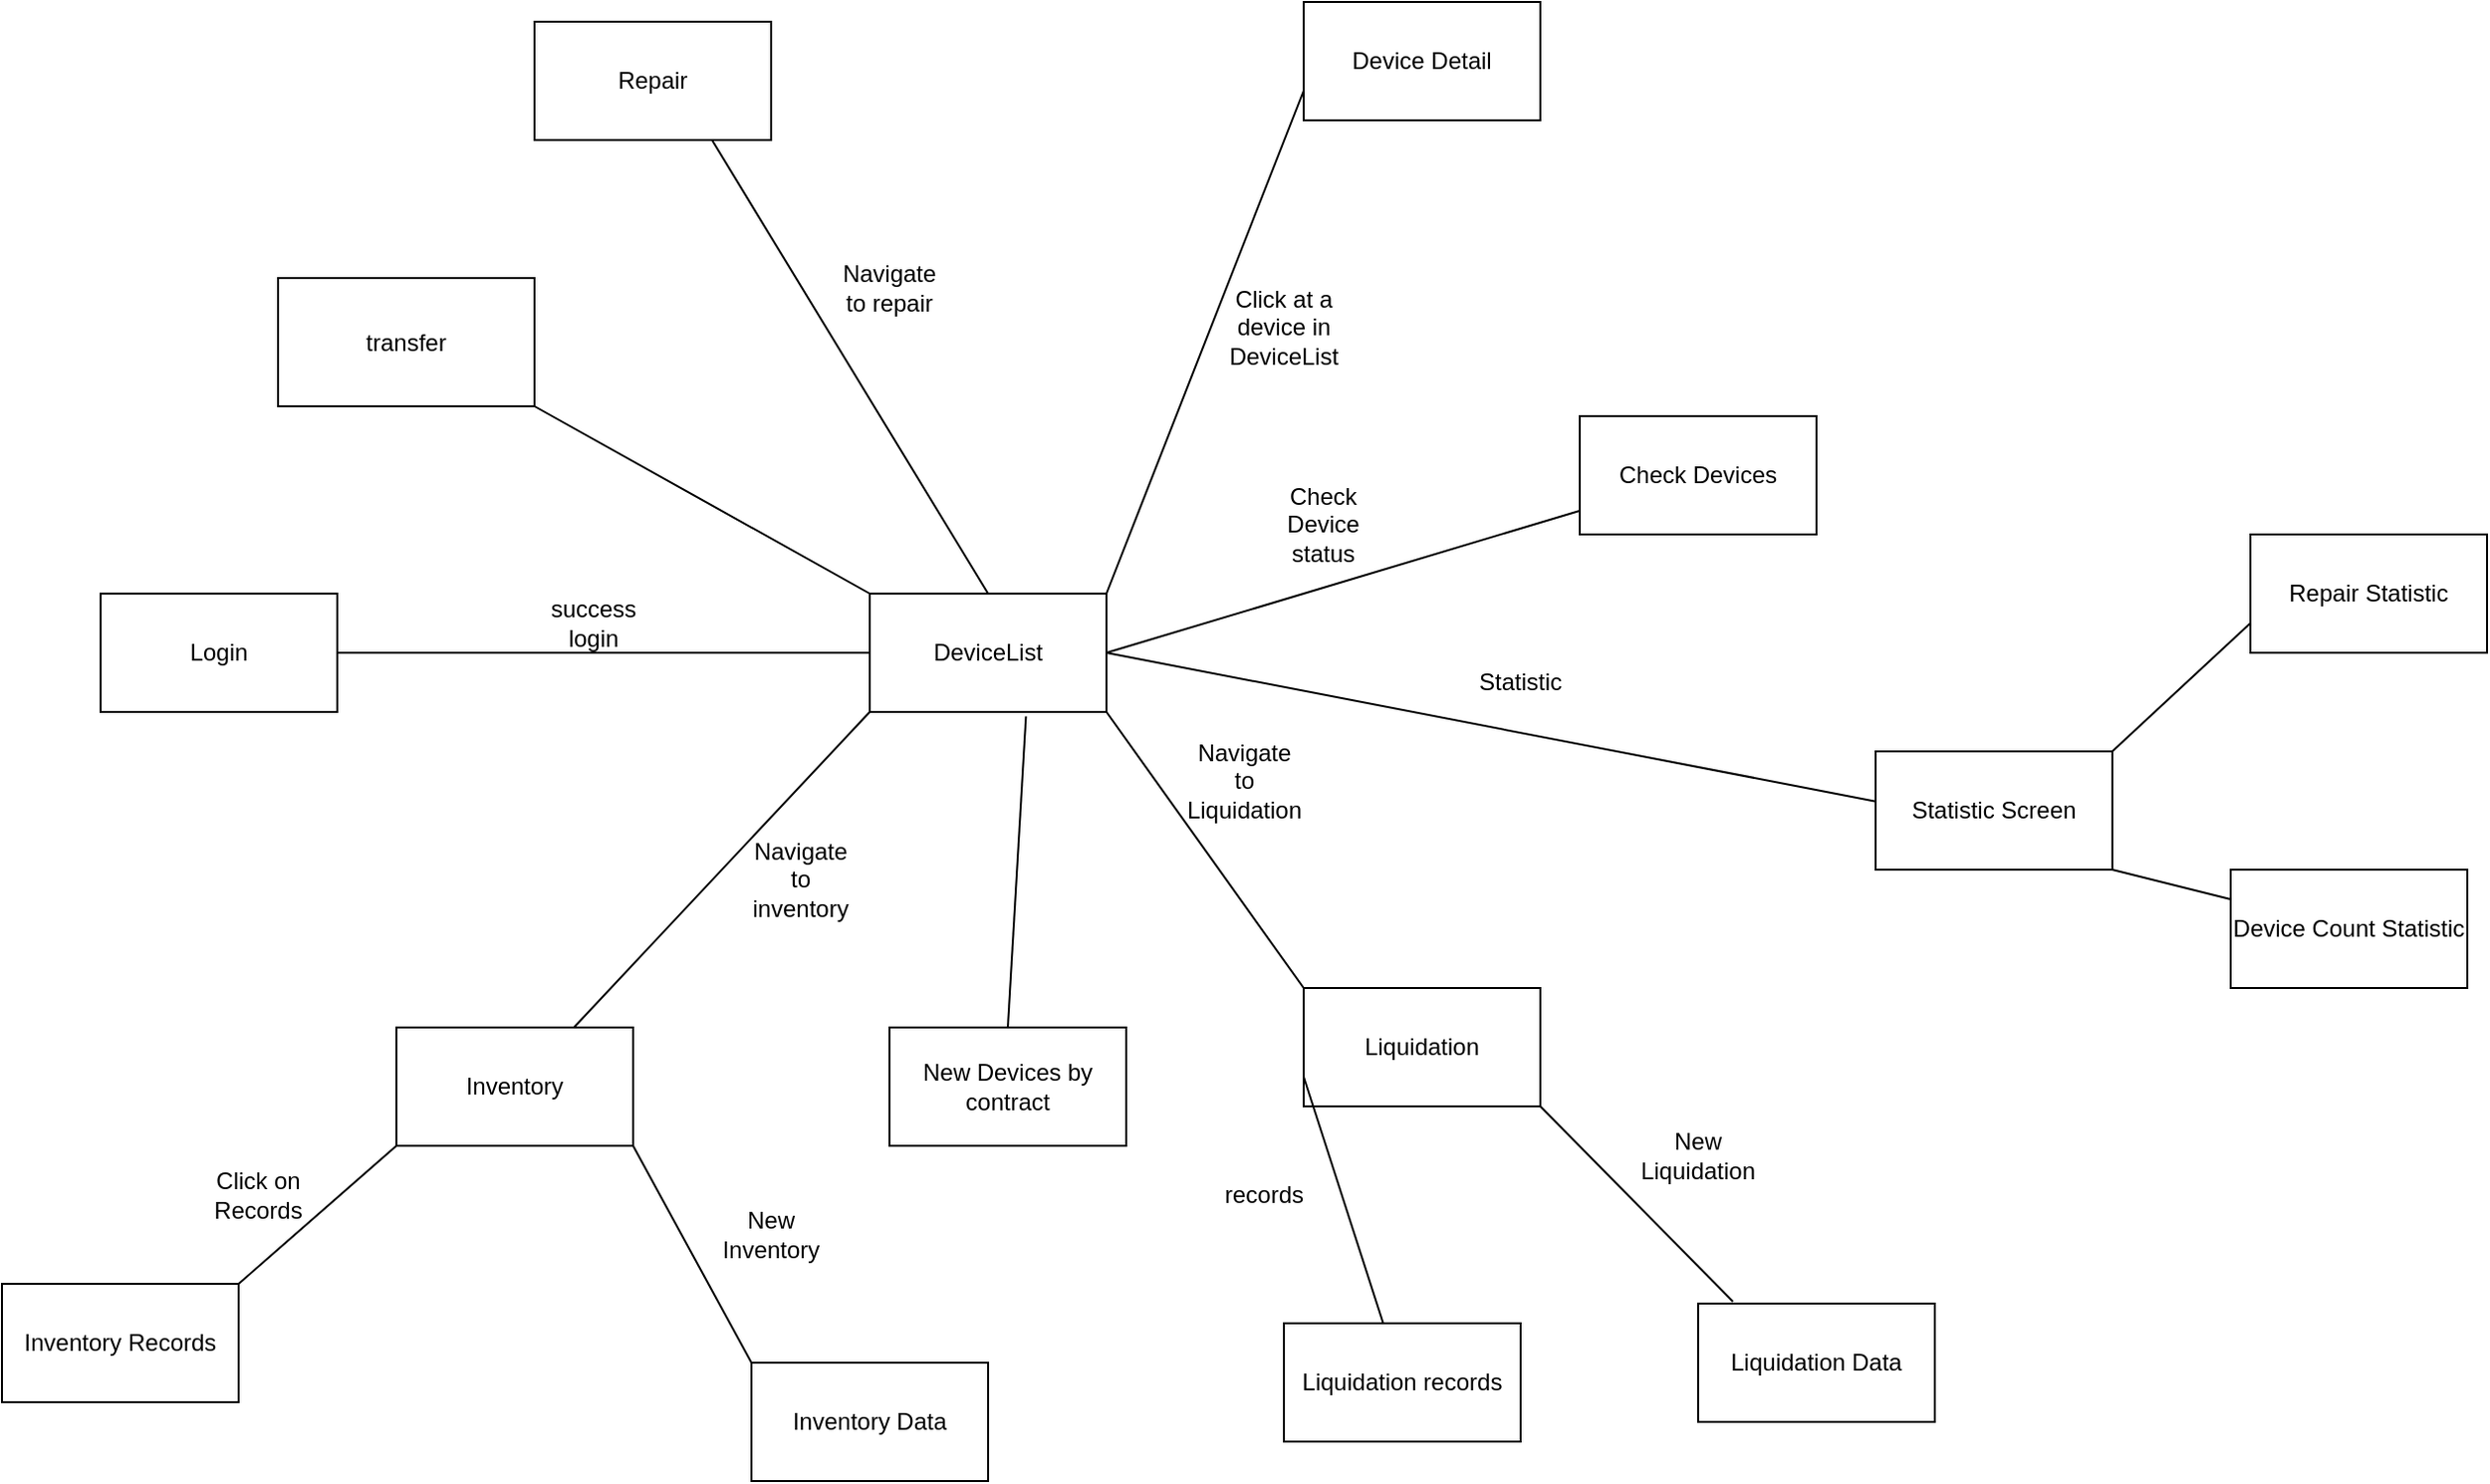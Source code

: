 <mxfile version="16.1.0" type="device"><diagram id="q_wka6amfM5qjxn90dOD" name="ScreenFlowDiagram"><mxGraphModel dx="1278" dy="1671" grid="1" gridSize="10" guides="1" tooltips="1" connect="1" arrows="1" fold="1" page="1" pageScale="1" pageWidth="850" pageHeight="1100" math="0" shadow="0"><root><mxCell id="0"/><mxCell id="1" parent="0"/><mxCell id="VtlkhCeMAb8sgrQyKUb2-1" value="Login" style="rounded=0;whiteSpace=wrap;html=1;" parent="1" vertex="1"><mxGeometry x="100" y="120" width="120" height="60" as="geometry"/></mxCell><mxCell id="VtlkhCeMAb8sgrQyKUb2-2" value="DeviceList" style="rounded=0;whiteSpace=wrap;html=1;" parent="1" vertex="1"><mxGeometry x="490" y="120" width="120" height="60" as="geometry"/></mxCell><mxCell id="VtlkhCeMAb8sgrQyKUb2-3" value="" style="endArrow=none;html=1;rounded=0;exitX=1;exitY=0.5;exitDx=0;exitDy=0;entryX=0;entryY=0.5;entryDx=0;entryDy=0;" parent="1" source="VtlkhCeMAb8sgrQyKUb2-1" target="VtlkhCeMAb8sgrQyKUb2-2" edge="1"><mxGeometry width="50" height="50" relative="1" as="geometry"><mxPoint x="400" y="320" as="sourcePoint"/><mxPoint x="450" y="270" as="targetPoint"/></mxGeometry></mxCell><mxCell id="VtlkhCeMAb8sgrQyKUb2-4" value="success login" style="text;html=1;strokeColor=none;fillColor=none;align=center;verticalAlign=middle;whiteSpace=wrap;rounded=0;" parent="1" vertex="1"><mxGeometry x="320" y="120" width="60" height="30" as="geometry"/></mxCell><mxCell id="VtlkhCeMAb8sgrQyKUb2-5" value="Device Detail" style="rounded=0;whiteSpace=wrap;html=1;" parent="1" vertex="1"><mxGeometry x="710" y="-180" width="120" height="60" as="geometry"/></mxCell><mxCell id="VtlkhCeMAb8sgrQyKUb2-6" value="Repair" style="rounded=0;whiteSpace=wrap;html=1;" parent="1" vertex="1"><mxGeometry x="320" y="-170" width="120" height="60" as="geometry"/></mxCell><mxCell id="VtlkhCeMAb8sgrQyKUb2-7" value="" style="endArrow=none;html=1;rounded=0;exitX=0.5;exitY=0;exitDx=0;exitDy=0;entryX=0.75;entryY=1;entryDx=0;entryDy=0;" parent="1" source="VtlkhCeMAb8sgrQyKUb2-2" target="VtlkhCeMAb8sgrQyKUb2-6" edge="1"><mxGeometry width="50" height="50" relative="1" as="geometry"><mxPoint x="400" y="20" as="sourcePoint"/><mxPoint x="450" y="-30" as="targetPoint"/></mxGeometry></mxCell><mxCell id="VtlkhCeMAb8sgrQyKUb2-8" value="Navigate to repair" style="text;html=1;strokeColor=none;fillColor=none;align=center;verticalAlign=middle;whiteSpace=wrap;rounded=0;" parent="1" vertex="1"><mxGeometry x="470" y="-50" width="60" height="30" as="geometry"/></mxCell><mxCell id="VtlkhCeMAb8sgrQyKUb2-11" value="" style="endArrow=none;html=1;rounded=0;exitX=1;exitY=0;exitDx=0;exitDy=0;entryX=0;entryY=0.75;entryDx=0;entryDy=0;" parent="1" source="VtlkhCeMAb8sgrQyKUb2-2" target="VtlkhCeMAb8sgrQyKUb2-5" edge="1"><mxGeometry width="50" height="50" relative="1" as="geometry"><mxPoint x="400" y="10" as="sourcePoint"/><mxPoint x="450" y="-40" as="targetPoint"/></mxGeometry></mxCell><mxCell id="VtlkhCeMAb8sgrQyKUb2-12" value="Click at a device in DeviceList" style="text;html=1;strokeColor=none;fillColor=none;align=center;verticalAlign=middle;whiteSpace=wrap;rounded=0;" parent="1" vertex="1"><mxGeometry x="670" y="-30" width="60" height="30" as="geometry"/></mxCell><mxCell id="VtlkhCeMAb8sgrQyKUb2-17" value="Inventory" style="rounded=0;whiteSpace=wrap;html=1;" parent="1" vertex="1"><mxGeometry x="250" y="340" width="120" height="60" as="geometry"/></mxCell><mxCell id="VtlkhCeMAb8sgrQyKUb2-18" value="" style="endArrow=none;html=1;rounded=0;entryX=0;entryY=1;entryDx=0;entryDy=0;exitX=0.75;exitY=0;exitDx=0;exitDy=0;" parent="1" source="VtlkhCeMAb8sgrQyKUb2-17" target="VtlkhCeMAb8sgrQyKUb2-2" edge="1"><mxGeometry width="50" height="50" relative="1" as="geometry"><mxPoint x="400" y="420" as="sourcePoint"/><mxPoint x="450" y="370" as="targetPoint"/></mxGeometry></mxCell><mxCell id="VtlkhCeMAb8sgrQyKUb2-20" value="Navigate to inventory" style="text;html=1;strokeColor=none;fillColor=none;align=center;verticalAlign=middle;whiteSpace=wrap;rounded=0;" parent="1" vertex="1"><mxGeometry x="425" y="250" width="60" height="30" as="geometry"/></mxCell><mxCell id="VtlkhCeMAb8sgrQyKUb2-21" value="Inventory Data" style="rounded=0;whiteSpace=wrap;html=1;" parent="1" vertex="1"><mxGeometry x="430" y="510" width="120" height="60" as="geometry"/></mxCell><mxCell id="VtlkhCeMAb8sgrQyKUb2-22" value="" style="endArrow=none;html=1;rounded=0;exitX=0;exitY=0;exitDx=0;exitDy=0;entryX=1;entryY=1;entryDx=0;entryDy=0;" parent="1" source="VtlkhCeMAb8sgrQyKUb2-21" target="VtlkhCeMAb8sgrQyKUb2-17" edge="1"><mxGeometry width="50" height="50" relative="1" as="geometry"><mxPoint x="400" y="380" as="sourcePoint"/><mxPoint x="450" y="330" as="targetPoint"/></mxGeometry></mxCell><mxCell id="VtlkhCeMAb8sgrQyKUb2-23" value="New Inventory" style="text;html=1;strokeColor=none;fillColor=none;align=center;verticalAlign=middle;whiteSpace=wrap;rounded=0;" parent="1" vertex="1"><mxGeometry x="410" y="430" width="60" height="30" as="geometry"/></mxCell><mxCell id="VtlkhCeMAb8sgrQyKUb2-24" value="Click on Records" style="text;html=1;strokeColor=none;fillColor=none;align=center;verticalAlign=middle;whiteSpace=wrap;rounded=0;" parent="1" vertex="1"><mxGeometry x="150" y="410" width="60" height="30" as="geometry"/></mxCell><mxCell id="VtlkhCeMAb8sgrQyKUb2-25" value="Inventory Records" style="rounded=0;whiteSpace=wrap;html=1;" parent="1" vertex="1"><mxGeometry x="50" y="470" width="120" height="60" as="geometry"/></mxCell><mxCell id="VtlkhCeMAb8sgrQyKUb2-26" value="" style="endArrow=none;html=1;rounded=0;exitX=1;exitY=0;exitDx=0;exitDy=0;entryX=0;entryY=1;entryDx=0;entryDy=0;" parent="1" source="VtlkhCeMAb8sgrQyKUb2-25" target="VtlkhCeMAb8sgrQyKUb2-17" edge="1"><mxGeometry width="50" height="50" relative="1" as="geometry"><mxPoint x="400" y="370" as="sourcePoint"/><mxPoint x="450" y="320" as="targetPoint"/></mxGeometry></mxCell><mxCell id="VtlkhCeMAb8sgrQyKUb2-28" value="Liquidation" style="rounded=0;whiteSpace=wrap;html=1;" parent="1" vertex="1"><mxGeometry x="710" y="320" width="120" height="60" as="geometry"/></mxCell><mxCell id="VtlkhCeMAb8sgrQyKUb2-30" value="" style="endArrow=none;html=1;rounded=0;entryX=1;entryY=1;entryDx=0;entryDy=0;exitX=0;exitY=0;exitDx=0;exitDy=0;" parent="1" source="VtlkhCeMAb8sgrQyKUb2-28" target="VtlkhCeMAb8sgrQyKUb2-2" edge="1"><mxGeometry width="50" height="50" relative="1" as="geometry"><mxPoint x="400" y="370" as="sourcePoint"/><mxPoint x="450" y="320" as="targetPoint"/></mxGeometry></mxCell><mxCell id="VtlkhCeMAb8sgrQyKUb2-31" value="Navigate to Liquidation" style="text;html=1;strokeColor=none;fillColor=none;align=center;verticalAlign=middle;whiteSpace=wrap;rounded=0;" parent="1" vertex="1"><mxGeometry x="650" y="200" width="60" height="30" as="geometry"/></mxCell><mxCell id="VtlkhCeMAb8sgrQyKUb2-32" value="Liquidation Data" style="rounded=0;whiteSpace=wrap;html=1;" parent="1" vertex="1"><mxGeometry x="910" y="480" width="120" height="60" as="geometry"/></mxCell><mxCell id="VtlkhCeMAb8sgrQyKUb2-33" value="" style="endArrow=none;html=1;rounded=0;entryX=1;entryY=1;entryDx=0;entryDy=0;exitX=0.147;exitY=-0.017;exitDx=0;exitDy=0;exitPerimeter=0;" parent="1" source="VtlkhCeMAb8sgrQyKUb2-32" target="VtlkhCeMAb8sgrQyKUb2-28" edge="1"><mxGeometry width="50" height="50" relative="1" as="geometry"><mxPoint x="400" y="350" as="sourcePoint"/><mxPoint x="450" y="300" as="targetPoint"/></mxGeometry></mxCell><mxCell id="VtlkhCeMAb8sgrQyKUb2-34" value="New Liquidation" style="text;html=1;strokeColor=none;fillColor=none;align=center;verticalAlign=middle;whiteSpace=wrap;rounded=0;" parent="1" vertex="1"><mxGeometry x="880" y="390" width="60" height="30" as="geometry"/></mxCell><mxCell id="VtlkhCeMAb8sgrQyKUb2-35" value="Liquidation records" style="rounded=0;whiteSpace=wrap;html=1;" parent="1" vertex="1"><mxGeometry x="700" y="490" width="120" height="60" as="geometry"/></mxCell><mxCell id="VtlkhCeMAb8sgrQyKUb2-36" value="" style="endArrow=none;html=1;rounded=0;entryX=0;entryY=0.75;entryDx=0;entryDy=0;" parent="1" source="VtlkhCeMAb8sgrQyKUb2-35" target="VtlkhCeMAb8sgrQyKUb2-28" edge="1"><mxGeometry width="50" height="50" relative="1" as="geometry"><mxPoint x="400" y="350" as="sourcePoint"/><mxPoint x="450" y="300" as="targetPoint"/></mxGeometry></mxCell><mxCell id="VtlkhCeMAb8sgrQyKUb2-37" value="records" style="text;html=1;strokeColor=none;fillColor=none;align=center;verticalAlign=middle;whiteSpace=wrap;rounded=0;" parent="1" vertex="1"><mxGeometry x="660" y="410" width="60" height="30" as="geometry"/></mxCell><mxCell id="VtlkhCeMAb8sgrQyKUb2-38" value="Check Devices" style="rounded=0;whiteSpace=wrap;html=1;" parent="1" vertex="1"><mxGeometry x="850" y="30" width="120" height="60" as="geometry"/></mxCell><mxCell id="VtlkhCeMAb8sgrQyKUb2-39" value="" style="endArrow=none;html=1;rounded=0;entryX=1;entryY=0.5;entryDx=0;entryDy=0;" parent="1" source="VtlkhCeMAb8sgrQyKUb2-38" target="VtlkhCeMAb8sgrQyKUb2-2" edge="1"><mxGeometry width="50" height="50" relative="1" as="geometry"><mxPoint x="570" y="200" as="sourcePoint"/><mxPoint x="620" y="150" as="targetPoint"/></mxGeometry></mxCell><mxCell id="VtlkhCeMAb8sgrQyKUb2-40" value="Check Device status" style="text;html=1;strokeColor=none;fillColor=none;align=center;verticalAlign=middle;whiteSpace=wrap;rounded=0;" parent="1" vertex="1"><mxGeometry x="690" y="70" width="60" height="30" as="geometry"/></mxCell><mxCell id="VtlkhCeMAb8sgrQyKUb2-45" value="" style="endArrow=none;html=1;rounded=0;exitX=1;exitY=0.5;exitDx=0;exitDy=0;" parent="1" source="VtlkhCeMAb8sgrQyKUb2-2" edge="1"><mxGeometry width="50" height="50" relative="1" as="geometry"><mxPoint x="570" y="180" as="sourcePoint"/><mxPoint x="1020" y="229.205" as="targetPoint"/></mxGeometry></mxCell><mxCell id="VtlkhCeMAb8sgrQyKUb2-48" value="Statistic" style="text;html=1;strokeColor=none;fillColor=none;align=center;verticalAlign=middle;whiteSpace=wrap;rounded=0;" parent="1" vertex="1"><mxGeometry x="790" y="150" width="60" height="30" as="geometry"/></mxCell><mxCell id="VtlkhCeMAb8sgrQyKUb2-49" value="Statistic Screen" style="rounded=0;whiteSpace=wrap;html=1;" parent="1" vertex="1"><mxGeometry x="1000" y="200" width="120" height="60" as="geometry"/></mxCell><mxCell id="VtlkhCeMAb8sgrQyKUb2-50" value="Repair Statistic" style="rounded=0;whiteSpace=wrap;html=1;" parent="1" vertex="1"><mxGeometry x="1190" y="90" width="120" height="60" as="geometry"/></mxCell><mxCell id="VtlkhCeMAb8sgrQyKUb2-51" value="" style="endArrow=none;html=1;rounded=0;entryX=1;entryY=0;entryDx=0;entryDy=0;exitX=0;exitY=0.75;exitDx=0;exitDy=0;" parent="1" source="VtlkhCeMAb8sgrQyKUb2-50" target="VtlkhCeMAb8sgrQyKUb2-49" edge="1"><mxGeometry width="50" height="50" relative="1" as="geometry"><mxPoint x="820" y="330" as="sourcePoint"/><mxPoint x="870" y="280" as="targetPoint"/></mxGeometry></mxCell><mxCell id="VtlkhCeMAb8sgrQyKUb2-52" value="Device Count Statistic" style="rounded=0;whiteSpace=wrap;html=1;" parent="1" vertex="1"><mxGeometry x="1180" y="260" width="120" height="60" as="geometry"/></mxCell><mxCell id="VtlkhCeMAb8sgrQyKUb2-53" value="" style="endArrow=none;html=1;rounded=0;entryX=1;entryY=1;entryDx=0;entryDy=0;exitX=0;exitY=0.25;exitDx=0;exitDy=0;" parent="1" source="VtlkhCeMAb8sgrQyKUb2-52" target="VtlkhCeMAb8sgrQyKUb2-49" edge="1"><mxGeometry width="50" height="50" relative="1" as="geometry"><mxPoint x="820" y="320" as="sourcePoint"/><mxPoint x="870" y="270" as="targetPoint"/></mxGeometry></mxCell><mxCell id="lQgUWIlfvFnp6lz7wrne-1" value="transfer" style="rounded=0;whiteSpace=wrap;html=1;" vertex="1" parent="1"><mxGeometry x="190" y="-40" width="130" height="65" as="geometry"/></mxCell><mxCell id="lQgUWIlfvFnp6lz7wrne-2" value="" style="endArrow=none;html=1;rounded=0;entryX=1;entryY=1;entryDx=0;entryDy=0;exitX=0;exitY=0;exitDx=0;exitDy=0;" edge="1" parent="1" source="VtlkhCeMAb8sgrQyKUb2-2" target="lQgUWIlfvFnp6lz7wrne-1"><mxGeometry width="50" height="50" relative="1" as="geometry"><mxPoint x="620" y="130" as="sourcePoint"/><mxPoint x="670" y="80" as="targetPoint"/></mxGeometry></mxCell><mxCell id="lQgUWIlfvFnp6lz7wrne-3" value="New Devices by contract" style="rounded=0;whiteSpace=wrap;html=1;" vertex="1" parent="1"><mxGeometry x="500" y="340" width="120" height="60" as="geometry"/></mxCell><mxCell id="lQgUWIlfvFnp6lz7wrne-4" value="" style="endArrow=none;html=1;rounded=0;entryX=0.66;entryY=1.037;entryDx=0;entryDy=0;entryPerimeter=0;exitX=0.5;exitY=0;exitDx=0;exitDy=0;" edge="1" parent="1" source="lQgUWIlfvFnp6lz7wrne-3" target="VtlkhCeMAb8sgrQyKUb2-2"><mxGeometry width="50" height="50" relative="1" as="geometry"><mxPoint x="620" y="280" as="sourcePoint"/><mxPoint x="670" y="230" as="targetPoint"/></mxGeometry></mxCell></root></mxGraphModel></diagram></mxfile>
